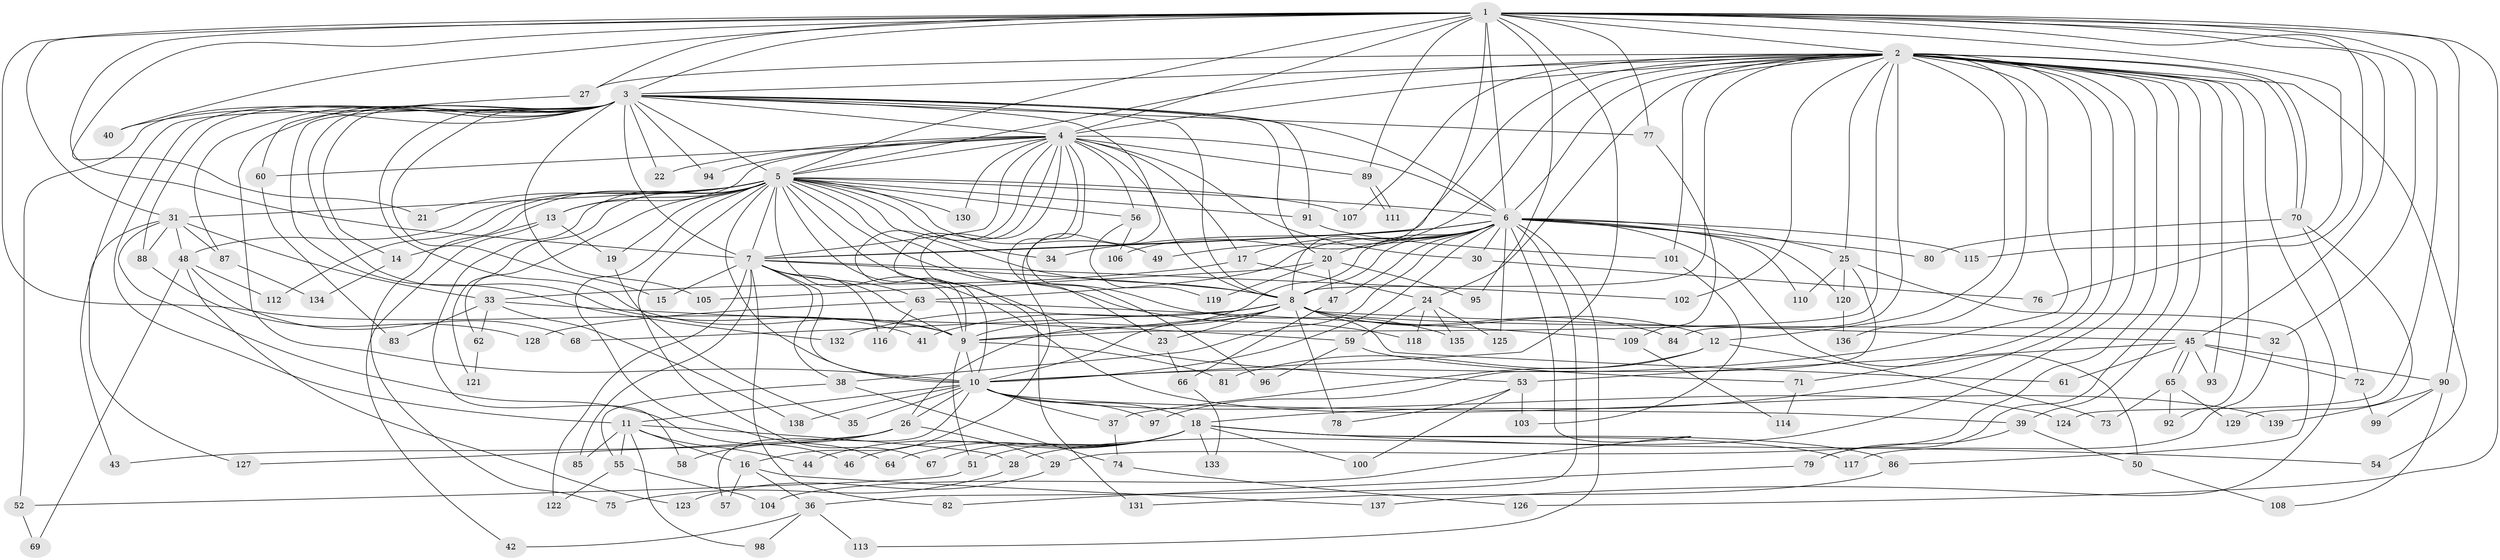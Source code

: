 // Generated by graph-tools (version 1.1) at 2025/25/03/09/25 03:25:52]
// undirected, 139 vertices, 303 edges
graph export_dot {
graph [start="1"]
  node [color=gray90,style=filled];
  1;
  2;
  3;
  4;
  5;
  6;
  7;
  8;
  9;
  10;
  11;
  12;
  13;
  14;
  15;
  16;
  17;
  18;
  19;
  20;
  21;
  22;
  23;
  24;
  25;
  26;
  27;
  28;
  29;
  30;
  31;
  32;
  33;
  34;
  35;
  36;
  37;
  38;
  39;
  40;
  41;
  42;
  43;
  44;
  45;
  46;
  47;
  48;
  49;
  50;
  51;
  52;
  53;
  54;
  55;
  56;
  57;
  58;
  59;
  60;
  61;
  62;
  63;
  64;
  65;
  66;
  67;
  68;
  69;
  70;
  71;
  72;
  73;
  74;
  75;
  76;
  77;
  78;
  79;
  80;
  81;
  82;
  83;
  84;
  85;
  86;
  87;
  88;
  89;
  90;
  91;
  92;
  93;
  94;
  95;
  96;
  97;
  98;
  99;
  100;
  101;
  102;
  103;
  104;
  105;
  106;
  107;
  108;
  109;
  110;
  111;
  112;
  113;
  114;
  115;
  116;
  117;
  118;
  119;
  120;
  121;
  122;
  123;
  124;
  125;
  126;
  127;
  128;
  129;
  130;
  131;
  132;
  133;
  134;
  135;
  136;
  137;
  138;
  139;
  1 -- 2;
  1 -- 3;
  1 -- 4;
  1 -- 5;
  1 -- 6;
  1 -- 7;
  1 -- 8;
  1 -- 9;
  1 -- 10;
  1 -- 21;
  1 -- 27;
  1 -- 31;
  1 -- 32;
  1 -- 40;
  1 -- 45;
  1 -- 76;
  1 -- 77;
  1 -- 89;
  1 -- 90;
  1 -- 95;
  1 -- 115;
  1 -- 124;
  1 -- 126;
  2 -- 3;
  2 -- 4;
  2 -- 5;
  2 -- 6;
  2 -- 7;
  2 -- 8;
  2 -- 9;
  2 -- 10;
  2 -- 12;
  2 -- 18;
  2 -- 24;
  2 -- 25;
  2 -- 27;
  2 -- 28;
  2 -- 29;
  2 -- 39;
  2 -- 54;
  2 -- 70;
  2 -- 70;
  2 -- 71;
  2 -- 79;
  2 -- 84;
  2 -- 92;
  2 -- 93;
  2 -- 101;
  2 -- 102;
  2 -- 106;
  2 -- 107;
  2 -- 136;
  2 -- 137;
  3 -- 4;
  3 -- 5;
  3 -- 6;
  3 -- 7;
  3 -- 8;
  3 -- 9;
  3 -- 10;
  3 -- 11;
  3 -- 14;
  3 -- 15;
  3 -- 16;
  3 -- 20;
  3 -- 22;
  3 -- 40;
  3 -- 41;
  3 -- 43;
  3 -- 52;
  3 -- 77;
  3 -- 87;
  3 -- 88;
  3 -- 91;
  3 -- 94;
  3 -- 105;
  3 -- 132;
  4 -- 5;
  4 -- 6;
  4 -- 7;
  4 -- 8;
  4 -- 9;
  4 -- 10;
  4 -- 13;
  4 -- 17;
  4 -- 22;
  4 -- 23;
  4 -- 30;
  4 -- 56;
  4 -- 60;
  4 -- 89;
  4 -- 94;
  4 -- 96;
  4 -- 130;
  4 -- 131;
  5 -- 6;
  5 -- 7;
  5 -- 8;
  5 -- 9;
  5 -- 10;
  5 -- 13;
  5 -- 19;
  5 -- 21;
  5 -- 31;
  5 -- 34;
  5 -- 48;
  5 -- 49;
  5 -- 53;
  5 -- 56;
  5 -- 58;
  5 -- 62;
  5 -- 64;
  5 -- 67;
  5 -- 75;
  5 -- 91;
  5 -- 107;
  5 -- 112;
  5 -- 118;
  5 -- 121;
  5 -- 130;
  5 -- 135;
  5 -- 139;
  6 -- 7;
  6 -- 8;
  6 -- 9;
  6 -- 10;
  6 -- 17;
  6 -- 20;
  6 -- 25;
  6 -- 30;
  6 -- 34;
  6 -- 36;
  6 -- 38;
  6 -- 47;
  6 -- 49;
  6 -- 50;
  6 -- 63;
  6 -- 80;
  6 -- 104;
  6 -- 110;
  6 -- 113;
  6 -- 115;
  6 -- 120;
  6 -- 125;
  7 -- 8;
  7 -- 9;
  7 -- 10;
  7 -- 15;
  7 -- 38;
  7 -- 63;
  7 -- 82;
  7 -- 85;
  7 -- 102;
  7 -- 116;
  7 -- 122;
  8 -- 9;
  8 -- 10;
  8 -- 12;
  8 -- 23;
  8 -- 26;
  8 -- 32;
  8 -- 41;
  8 -- 45;
  8 -- 61;
  8 -- 68;
  8 -- 78;
  8 -- 84;
  8 -- 132;
  9 -- 10;
  9 -- 51;
  9 -- 81;
  10 -- 11;
  10 -- 18;
  10 -- 26;
  10 -- 35;
  10 -- 37;
  10 -- 39;
  10 -- 57;
  10 -- 97;
  10 -- 124;
  10 -- 138;
  11 -- 16;
  11 -- 28;
  11 -- 44;
  11 -- 55;
  11 -- 85;
  11 -- 98;
  12 -- 37;
  12 -- 73;
  12 -- 81;
  13 -- 14;
  13 -- 19;
  13 -- 42;
  14 -- 134;
  16 -- 36;
  16 -- 57;
  16 -- 137;
  17 -- 24;
  17 -- 33;
  18 -- 44;
  18 -- 46;
  18 -- 51;
  18 -- 54;
  18 -- 64;
  18 -- 67;
  18 -- 86;
  18 -- 100;
  18 -- 117;
  18 -- 133;
  19 -- 35;
  20 -- 47;
  20 -- 95;
  20 -- 105;
  20 -- 119;
  23 -- 66;
  24 -- 59;
  24 -- 118;
  24 -- 125;
  24 -- 135;
  25 -- 86;
  25 -- 97;
  25 -- 110;
  25 -- 120;
  26 -- 29;
  26 -- 43;
  26 -- 58;
  26 -- 127;
  27 -- 60;
  28 -- 75;
  29 -- 123;
  30 -- 76;
  31 -- 33;
  31 -- 46;
  31 -- 48;
  31 -- 87;
  31 -- 88;
  31 -- 127;
  32 -- 117;
  33 -- 59;
  33 -- 62;
  33 -- 83;
  33 -- 138;
  36 -- 42;
  36 -- 98;
  36 -- 113;
  37 -- 74;
  38 -- 55;
  38 -- 74;
  39 -- 50;
  39 -- 79;
  45 -- 53;
  45 -- 61;
  45 -- 65;
  45 -- 65;
  45 -- 72;
  45 -- 90;
  45 -- 93;
  47 -- 66;
  48 -- 68;
  48 -- 69;
  48 -- 112;
  48 -- 123;
  50 -- 108;
  51 -- 52;
  52 -- 69;
  53 -- 78;
  53 -- 100;
  53 -- 103;
  55 -- 104;
  55 -- 122;
  56 -- 106;
  56 -- 119;
  59 -- 71;
  59 -- 96;
  60 -- 83;
  62 -- 121;
  63 -- 109;
  63 -- 116;
  63 -- 128;
  65 -- 73;
  65 -- 92;
  65 -- 129;
  66 -- 133;
  70 -- 72;
  70 -- 80;
  70 -- 129;
  71 -- 114;
  72 -- 99;
  74 -- 126;
  77 -- 109;
  79 -- 82;
  86 -- 131;
  87 -- 134;
  88 -- 128;
  89 -- 111;
  89 -- 111;
  90 -- 99;
  90 -- 108;
  90 -- 139;
  91 -- 101;
  101 -- 103;
  109 -- 114;
  120 -- 136;
}
